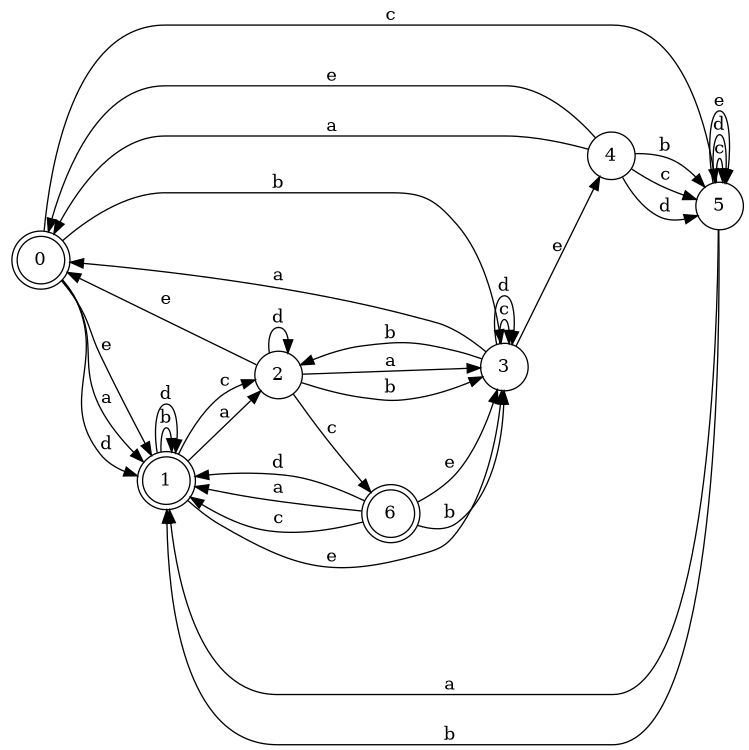 digraph n6_8 {
__start0 [label="" shape="none"];

rankdir=LR;
size="8,5";

s0 [style="rounded,filled", color="black", fillcolor="white" shape="doublecircle", label="0"];
s1 [style="rounded,filled", color="black", fillcolor="white" shape="doublecircle", label="1"];
s2 [style="filled", color="black", fillcolor="white" shape="circle", label="2"];
s3 [style="filled", color="black", fillcolor="white" shape="circle", label="3"];
s4 [style="filled", color="black", fillcolor="white" shape="circle", label="4"];
s5 [style="filled", color="black", fillcolor="white" shape="circle", label="5"];
s6 [style="rounded,filled", color="black", fillcolor="white" shape="doublecircle", label="6"];
s0 -> s1 [label="a"];
s0 -> s3 [label="b"];
s0 -> s5 [label="c"];
s0 -> s1 [label="d"];
s0 -> s1 [label="e"];
s1 -> s2 [label="a"];
s1 -> s1 [label="b"];
s1 -> s2 [label="c"];
s1 -> s1 [label="d"];
s1 -> s3 [label="e"];
s2 -> s3 [label="a"];
s2 -> s3 [label="b"];
s2 -> s6 [label="c"];
s2 -> s2 [label="d"];
s2 -> s0 [label="e"];
s3 -> s0 [label="a"];
s3 -> s2 [label="b"];
s3 -> s3 [label="c"];
s3 -> s3 [label="d"];
s3 -> s4 [label="e"];
s4 -> s0 [label="a"];
s4 -> s5 [label="b"];
s4 -> s5 [label="c"];
s4 -> s5 [label="d"];
s4 -> s0 [label="e"];
s5 -> s1 [label="a"];
s5 -> s1 [label="b"];
s5 -> s5 [label="c"];
s5 -> s5 [label="d"];
s5 -> s5 [label="e"];
s6 -> s1 [label="a"];
s6 -> s3 [label="b"];
s6 -> s1 [label="c"];
s6 -> s1 [label="d"];
s6 -> s3 [label="e"];

}